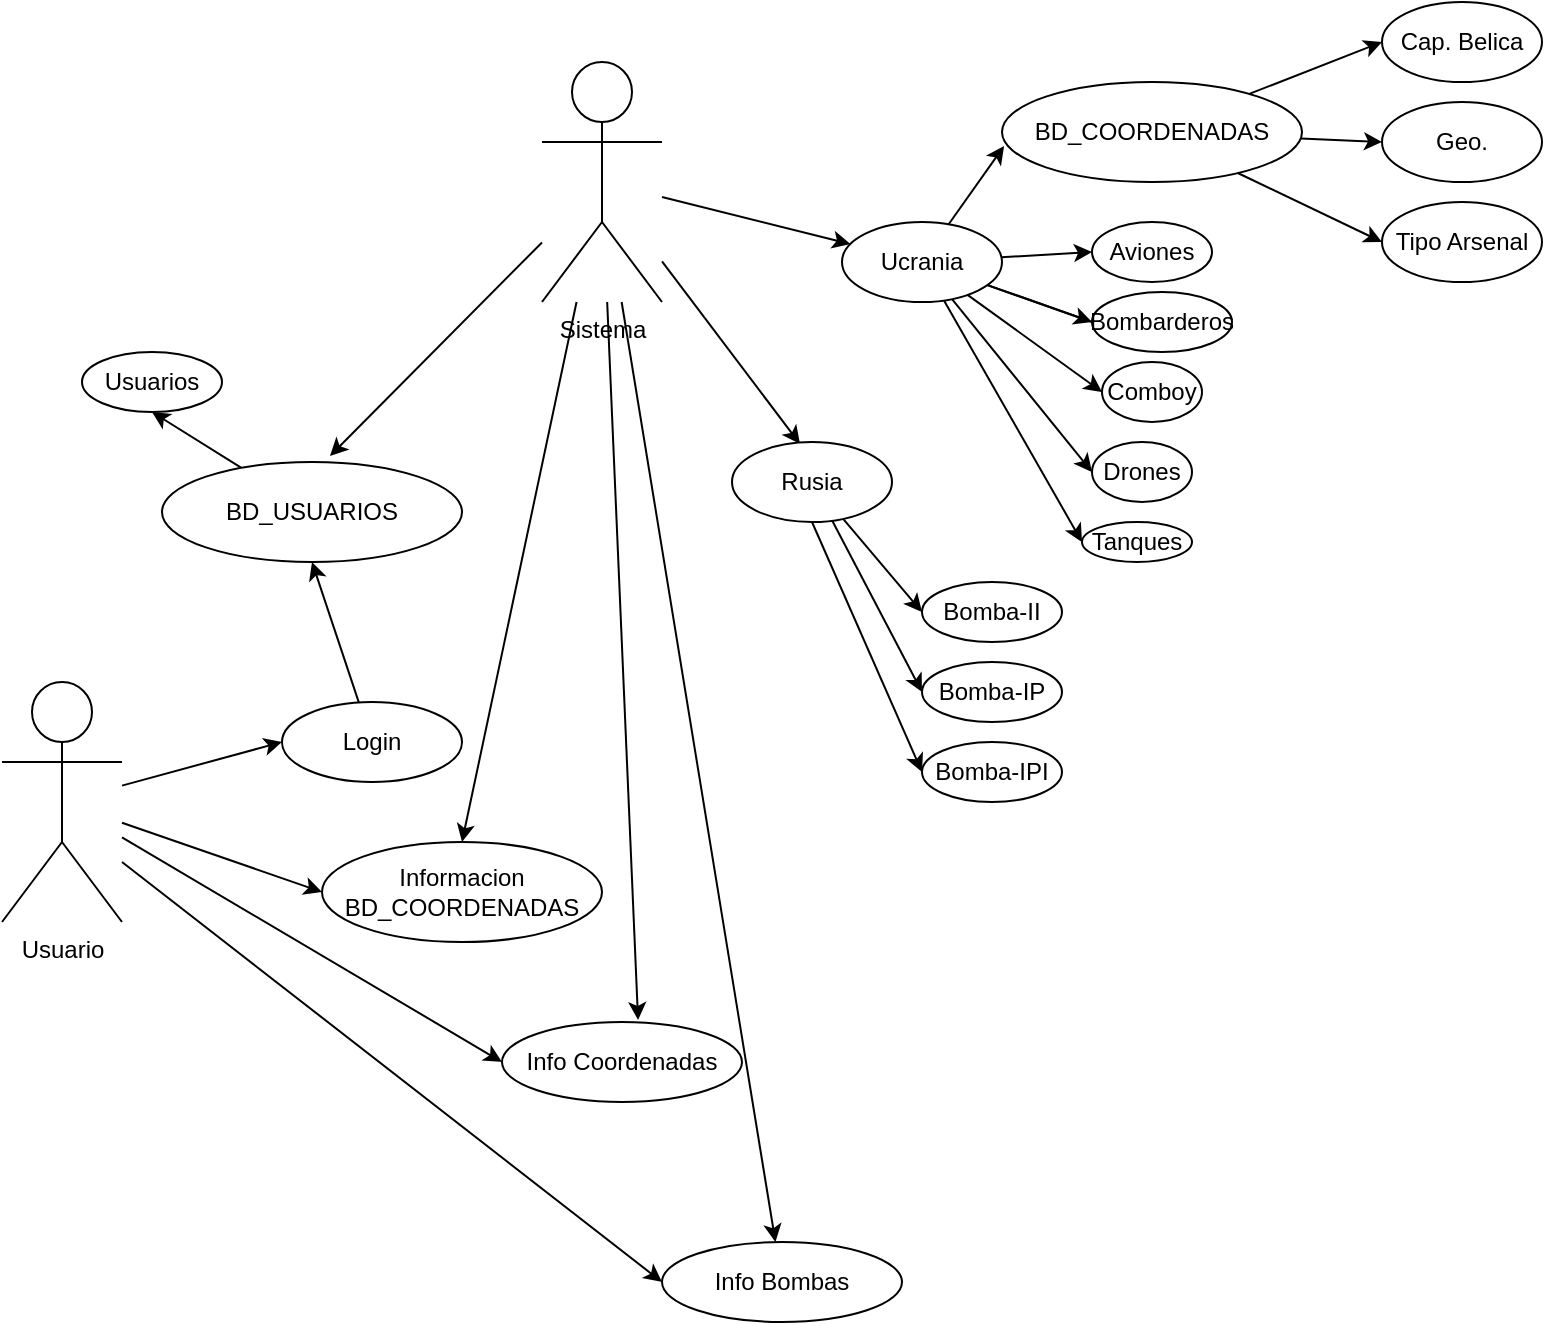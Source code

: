 <mxfile>
    <diagram id="AzRVJov27wd8_jeWacSs" name="Page-1">
        <mxGraphModel dx="683" dy="520" grid="1" gridSize="10" guides="1" tooltips="1" connect="1" arrows="1" fold="1" page="1" pageScale="1" pageWidth="850" pageHeight="1100" math="0" shadow="0">
            <root>
                <mxCell id="0"/>
                <mxCell id="1" parent="0"/>
                <mxCell id="21" style="edgeStyle=none;html=1;entryX=0;entryY=0.5;entryDx=0;entryDy=0;" edge="1" parent="1" source="2" target="20">
                    <mxGeometry relative="1" as="geometry"/>
                </mxCell>
                <mxCell id="65" style="edgeStyle=none;html=1;entryX=0;entryY=0.5;entryDx=0;entryDy=0;" edge="1" parent="1" source="2" target="62">
                    <mxGeometry relative="1" as="geometry">
                        <mxPoint x="170" y="550" as="targetPoint"/>
                    </mxGeometry>
                </mxCell>
                <mxCell id="66" style="edgeStyle=none;html=1;entryX=0;entryY=0.5;entryDx=0;entryDy=0;" edge="1" parent="1" source="2" target="64">
                    <mxGeometry relative="1" as="geometry"/>
                </mxCell>
                <mxCell id="67" style="edgeStyle=none;html=1;entryX=0;entryY=0.5;entryDx=0;entryDy=0;" edge="1" parent="1" target="63">
                    <mxGeometry relative="1" as="geometry">
                        <mxPoint x="250" y="650" as="targetPoint"/>
                        <mxPoint x="80" y="510" as="sourcePoint"/>
                    </mxGeometry>
                </mxCell>
                <mxCell id="2" value="Usuario" style="shape=umlActor;verticalLabelPosition=bottom;verticalAlign=top;html=1;outlineConnect=0;" vertex="1" parent="1">
                    <mxGeometry x="20" y="420" width="60" height="120" as="geometry"/>
                </mxCell>
                <mxCell id="26" style="edgeStyle=none;html=1;" edge="1" parent="1" source="3" target="24">
                    <mxGeometry relative="1" as="geometry"/>
                </mxCell>
                <mxCell id="27" style="edgeStyle=none;html=1;entryX=0.425;entryY=0.025;entryDx=0;entryDy=0;entryPerimeter=0;" edge="1" parent="1" source="3" target="25">
                    <mxGeometry relative="1" as="geometry">
                        <mxPoint x="450" y="310" as="targetPoint"/>
                    </mxGeometry>
                </mxCell>
                <mxCell id="32" style="edgeStyle=none;html=1;entryX=0.56;entryY=-0.06;entryDx=0;entryDy=0;entryPerimeter=0;" edge="1" parent="1" source="3" target="30">
                    <mxGeometry relative="1" as="geometry"/>
                </mxCell>
                <mxCell id="68" style="edgeStyle=none;html=1;entryX=0.5;entryY=0;entryDx=0;entryDy=0;" edge="1" parent="1" source="3" target="64">
                    <mxGeometry relative="1" as="geometry"/>
                </mxCell>
                <mxCell id="69" style="edgeStyle=none;html=1;entryX=0.567;entryY=-0.025;entryDx=0;entryDy=0;entryPerimeter=0;" edge="1" parent="1" source="3" target="62">
                    <mxGeometry relative="1" as="geometry"/>
                </mxCell>
                <mxCell id="70" style="edgeStyle=none;html=1;" edge="1" parent="1" source="3" target="63">
                    <mxGeometry relative="1" as="geometry"/>
                </mxCell>
                <mxCell id="3" value="Sistema" style="shape=umlActor;verticalLabelPosition=bottom;verticalAlign=top;html=1;outlineConnect=0;" vertex="1" parent="1">
                    <mxGeometry x="290" y="110" width="60" height="120" as="geometry"/>
                </mxCell>
                <mxCell id="31" style="edgeStyle=none;html=1;entryX=0.5;entryY=1;entryDx=0;entryDy=0;" edge="1" parent="1" source="20" target="30">
                    <mxGeometry relative="1" as="geometry">
                        <mxPoint x="160" y="360" as="targetPoint"/>
                    </mxGeometry>
                </mxCell>
                <mxCell id="20" value="Login" style="ellipse;whiteSpace=wrap;html=1;" vertex="1" parent="1">
                    <mxGeometry x="160" y="430" width="90" height="40" as="geometry"/>
                </mxCell>
                <mxCell id="33" style="edgeStyle=none;html=1;entryX=0.007;entryY=0.64;entryDx=0;entryDy=0;entryPerimeter=0;" edge="1" parent="1" source="24" target="28">
                    <mxGeometry relative="1" as="geometry"/>
                </mxCell>
                <mxCell id="45" style="edgeStyle=none;html=1;entryX=0;entryY=0.5;entryDx=0;entryDy=0;" edge="1" parent="1" source="24" target="40">
                    <mxGeometry relative="1" as="geometry"/>
                </mxCell>
                <mxCell id="46" style="edgeStyle=none;html=1;entryX=0;entryY=0.5;entryDx=0;entryDy=0;" edge="1" parent="1" source="24" target="41">
                    <mxGeometry relative="1" as="geometry"/>
                </mxCell>
                <mxCell id="47" style="edgeStyle=none;html=1;entryX=0;entryY=0.5;entryDx=0;entryDy=0;" edge="1" parent="1" source="24" target="42">
                    <mxGeometry relative="1" as="geometry"/>
                </mxCell>
                <mxCell id="51" style="edgeStyle=none;html=1;entryX=0;entryY=0.5;entryDx=0;entryDy=0;" edge="1" parent="1" source="24" target="43">
                    <mxGeometry relative="1" as="geometry"/>
                </mxCell>
                <mxCell id="53" style="edgeStyle=none;html=1;entryX=0;entryY=0.5;entryDx=0;entryDy=0;" edge="1" parent="1" source="24" target="44">
                    <mxGeometry relative="1" as="geometry">
                        <mxPoint x="540" y="330" as="targetPoint"/>
                    </mxGeometry>
                </mxCell>
                <mxCell id="24" value="Ucrania" style="ellipse;whiteSpace=wrap;html=1;" vertex="1" parent="1">
                    <mxGeometry x="440" y="190" width="80" height="40" as="geometry"/>
                </mxCell>
                <mxCell id="57" style="edgeStyle=none;html=1;entryX=0;entryY=0.5;entryDx=0;entryDy=0;" edge="1" parent="1" source="25" target="54">
                    <mxGeometry relative="1" as="geometry"/>
                </mxCell>
                <mxCell id="58" style="edgeStyle=none;html=1;entryX=0;entryY=0.5;entryDx=0;entryDy=0;" edge="1" parent="1" source="25" target="55">
                    <mxGeometry relative="1" as="geometry"/>
                </mxCell>
                <mxCell id="59" style="edgeStyle=none;html=1;entryX=0;entryY=0.5;entryDx=0;entryDy=0;exitX=0.5;exitY=1;exitDx=0;exitDy=0;" edge="1" parent="1" source="25" target="56">
                    <mxGeometry relative="1" as="geometry">
                        <mxPoint x="420" y="350" as="sourcePoint"/>
                    </mxGeometry>
                </mxCell>
                <mxCell id="25" value="Rusia" style="ellipse;whiteSpace=wrap;html=1;" vertex="1" parent="1">
                    <mxGeometry x="385" y="300" width="80" height="40" as="geometry"/>
                </mxCell>
                <mxCell id="37" style="edgeStyle=none;html=1;entryX=0;entryY=0.5;entryDx=0;entryDy=0;" edge="1" parent="1" source="28" target="34">
                    <mxGeometry relative="1" as="geometry"/>
                </mxCell>
                <mxCell id="38" style="edgeStyle=none;html=1;entryX=0;entryY=0.5;entryDx=0;entryDy=0;" edge="1" parent="1" source="28" target="35">
                    <mxGeometry relative="1" as="geometry"/>
                </mxCell>
                <mxCell id="39" style="edgeStyle=none;html=1;entryX=0;entryY=0.5;entryDx=0;entryDy=0;" edge="1" parent="1" source="28" target="36">
                    <mxGeometry relative="1" as="geometry"/>
                </mxCell>
                <mxCell id="28" value="BD_COORDENADAS" style="ellipse;whiteSpace=wrap;html=1;" vertex="1" parent="1">
                    <mxGeometry x="520" y="120" width="150" height="50" as="geometry"/>
                </mxCell>
                <mxCell id="61" style="edgeStyle=none;html=1;entryX=0.5;entryY=1;entryDx=0;entryDy=0;" edge="1" parent="1" source="30" target="60">
                    <mxGeometry relative="1" as="geometry"/>
                </mxCell>
                <mxCell id="30" value="BD_USUARIOS" style="ellipse;whiteSpace=wrap;html=1;" vertex="1" parent="1">
                    <mxGeometry x="100" y="310" width="150" height="50" as="geometry"/>
                </mxCell>
                <mxCell id="34" value="Cap. Belica" style="ellipse;whiteSpace=wrap;html=1;" vertex="1" parent="1">
                    <mxGeometry x="710" y="80" width="80" height="40" as="geometry"/>
                </mxCell>
                <mxCell id="35" value="Geo." style="ellipse;whiteSpace=wrap;html=1;" vertex="1" parent="1">
                    <mxGeometry x="710" y="130" width="80" height="40" as="geometry"/>
                </mxCell>
                <mxCell id="36" value="Tipo Arsenal" style="ellipse;whiteSpace=wrap;html=1;" vertex="1" parent="1">
                    <mxGeometry x="710" y="180" width="80" height="40" as="geometry"/>
                </mxCell>
                <mxCell id="40" value="Aviones" style="ellipse;whiteSpace=wrap;html=1;" vertex="1" parent="1">
                    <mxGeometry x="565" y="190" width="60" height="30" as="geometry"/>
                </mxCell>
                <mxCell id="42" value="Comboy" style="ellipse;whiteSpace=wrap;html=1;" vertex="1" parent="1">
                    <mxGeometry x="570" y="260" width="50" height="30" as="geometry"/>
                </mxCell>
                <mxCell id="43" value="Drones" style="ellipse;whiteSpace=wrap;html=1;" vertex="1" parent="1">
                    <mxGeometry x="565" y="300" width="50" height="30" as="geometry"/>
                </mxCell>
                <mxCell id="44" value="Tanques" style="ellipse;whiteSpace=wrap;html=1;" vertex="1" parent="1">
                    <mxGeometry x="560" y="340" width="55" height="20" as="geometry"/>
                </mxCell>
                <mxCell id="49" value="" style="edgeStyle=none;html=1;entryX=0;entryY=0.5;entryDx=0;entryDy=0;endArrow=none;" edge="1" parent="1" source="24" target="41">
                    <mxGeometry relative="1" as="geometry">
                        <mxPoint x="508.284" y="224.142" as="sourcePoint"/>
                        <mxPoint x="690" y="315" as="targetPoint"/>
                    </mxGeometry>
                </mxCell>
                <mxCell id="41" value="Bombarderos" style="ellipse;whiteSpace=wrap;html=1;" vertex="1" parent="1">
                    <mxGeometry x="565" y="225" width="70" height="30" as="geometry"/>
                </mxCell>
                <mxCell id="54" value="Bomba-II" style="ellipse;whiteSpace=wrap;html=1;" vertex="1" parent="1">
                    <mxGeometry x="480" y="370" width="70" height="30" as="geometry"/>
                </mxCell>
                <mxCell id="55" value="Bomba-IP" style="ellipse;whiteSpace=wrap;html=1;" vertex="1" parent="1">
                    <mxGeometry x="480" y="410" width="70" height="30" as="geometry"/>
                </mxCell>
                <mxCell id="56" value="Bomba-IPI" style="ellipse;whiteSpace=wrap;html=1;" vertex="1" parent="1">
                    <mxGeometry x="480" y="450" width="70" height="30" as="geometry"/>
                </mxCell>
                <mxCell id="60" value="Usuarios" style="ellipse;whiteSpace=wrap;html=1;" vertex="1" parent="1">
                    <mxGeometry x="60" y="255" width="70" height="30" as="geometry"/>
                </mxCell>
                <mxCell id="62" value="Info Coordenadas" style="ellipse;whiteSpace=wrap;html=1;" vertex="1" parent="1">
                    <mxGeometry x="270" y="590" width="120" height="40" as="geometry"/>
                </mxCell>
                <mxCell id="63" value="Info Bombas" style="ellipse;whiteSpace=wrap;html=1;" vertex="1" parent="1">
                    <mxGeometry x="350" y="700" width="120" height="40" as="geometry"/>
                </mxCell>
                <mxCell id="64" value="Informacion BD_COORDENADAS" style="ellipse;whiteSpace=wrap;html=1;" vertex="1" parent="1">
                    <mxGeometry x="180" y="500" width="140" height="50" as="geometry"/>
                </mxCell>
            </root>
        </mxGraphModel>
    </diagram>
</mxfile>